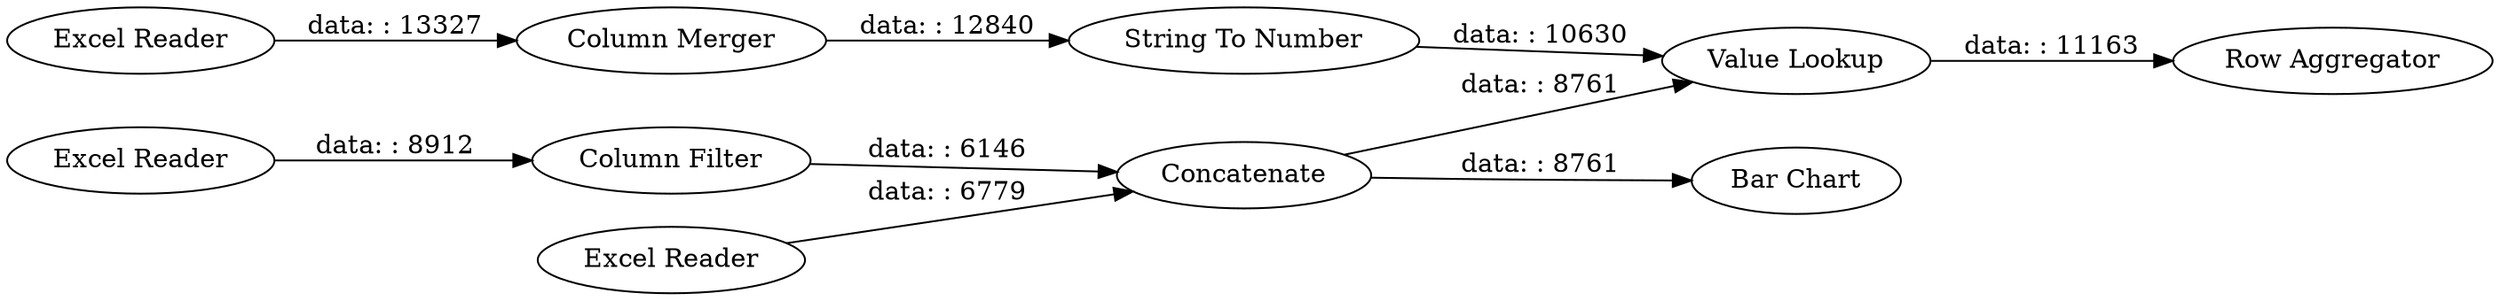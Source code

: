 digraph {
	"-234632433675236717_7" [label="Excel Reader"]
	"-234632433675236717_4" [label="Column Filter"]
	"-234632433675236717_3" [label="Excel Reader"]
	"-234632433675236717_11" [label="Row Aggregator"]
	"-234632433675236717_10" [label="Value Lookup"]
	"-234632433675236717_6" [label="Bar Chart"]
	"-234632433675236717_5" [label=Concatenate]
	"-234632433675236717_8" [label="Column Merger"]
	"-234632433675236717_1" [label="Excel Reader"]
	"-234632433675236717_9" [label="String To Number"]
	"-234632433675236717_1" -> "-234632433675236717_5" [label="data: : 6779"]
	"-234632433675236717_10" -> "-234632433675236717_11" [label="data: : 11163"]
	"-234632433675236717_3" -> "-234632433675236717_4" [label="data: : 8912"]
	"-234632433675236717_5" -> "-234632433675236717_6" [label="data: : 8761"]
	"-234632433675236717_4" -> "-234632433675236717_5" [label="data: : 6146"]
	"-234632433675236717_8" -> "-234632433675236717_9" [label="data: : 12840"]
	"-234632433675236717_5" -> "-234632433675236717_10" [label="data: : 8761"]
	"-234632433675236717_9" -> "-234632433675236717_10" [label="data: : 10630"]
	"-234632433675236717_7" -> "-234632433675236717_8" [label="data: : 13327"]
	rankdir=LR
}

